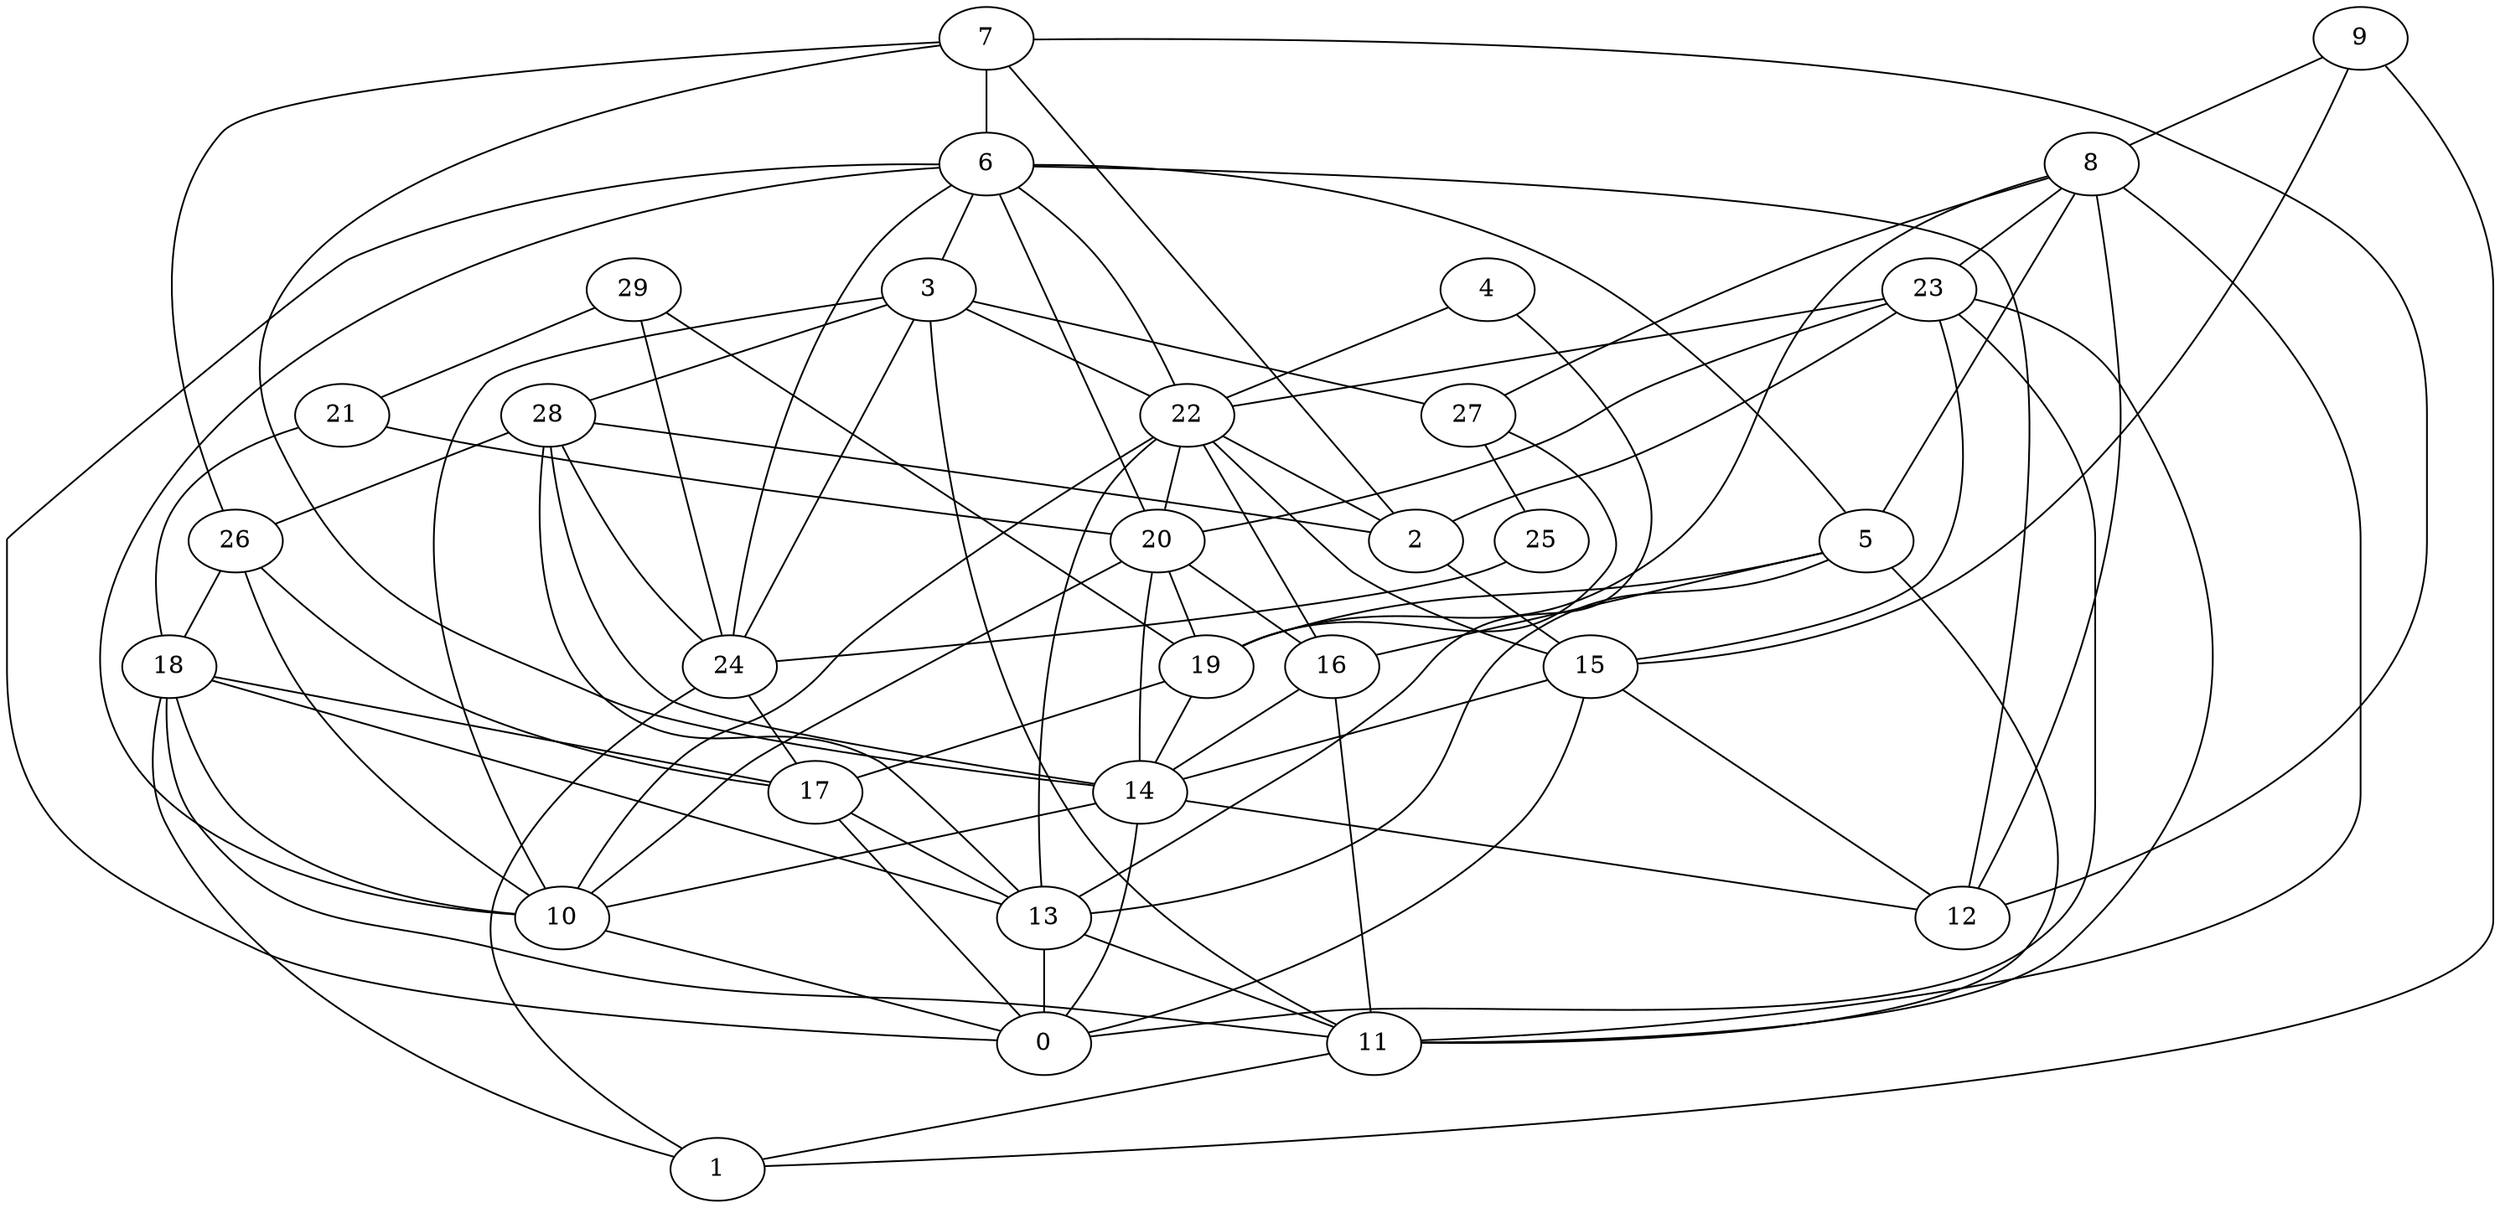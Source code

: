 digraph GG_graph {

subgraph G_graph {
edge [color = black]
"19" -> "14" [dir = none]
"20" -> "10" [dir = none]
"20" -> "19" [dir = none]
"20" -> "16" [dir = none]
"20" -> "14" [dir = none]
"23" -> "20" [dir = none]
"23" -> "15" [dir = none]
"23" -> "0" [dir = none]
"23" -> "2" [dir = none]
"21" -> "20" [dir = none]
"21" -> "18" [dir = none]
"14" -> "0" [dir = none]
"14" -> "10" [dir = none]
"26" -> "18" [dir = none]
"29" -> "24" [dir = none]
"29" -> "21" [dir = none]
"29" -> "19" [dir = none]
"15" -> "0" [dir = none]
"15" -> "14" [dir = none]
"15" -> "12" [dir = none]
"13" -> "11" [dir = none]
"13" -> "0" [dir = none]
"18" -> "11" [dir = none]
"18" -> "10" [dir = none]
"18" -> "17" [dir = none]
"18" -> "13" [dir = none]
"11" -> "1" [dir = none]
"28" -> "26" [dir = none]
"28" -> "2" [dir = none]
"28" -> "13" [dir = none]
"7" -> "6" [dir = none]
"7" -> "14" [dir = none]
"7" -> "26" [dir = none]
"27" -> "25" [dir = none]
"27" -> "19" [dir = none]
"22" -> "2" [dir = none]
"22" -> "20" [dir = none]
"22" -> "10" [dir = none]
"9" -> "8" [dir = none]
"9" -> "15" [dir = none]
"9" -> "1" [dir = none]
"17" -> "13" [dir = none]
"6" -> "12" [dir = none]
"6" -> "22" [dir = none]
"6" -> "20" [dir = none]
"3" -> "28" [dir = none]
"3" -> "10" [dir = none]
"3" -> "24" [dir = none]
"16" -> "11" [dir = none]
"8" -> "11" [dir = none]
"8" -> "27" [dir = none]
"24" -> "1" [dir = none]
"5" -> "13" [dir = none]
"5" -> "16" [dir = none]
"5" -> "11" [dir = none]
"25" -> "24" [dir = none]
"4" -> "13" [dir = none]
"4" -> "22" [dir = none]
"16" -> "14" [dir = none]
"7" -> "12" [dir = none]
"6" -> "10" [dir = none]
"28" -> "14" [dir = none]
"3" -> "27" [dir = none]
"22" -> "16" [dir = none]
"5" -> "19" [dir = none]
"18" -> "1" [dir = none]
"6" -> "3" [dir = none]
"3" -> "11" [dir = none]
"14" -> "12" [dir = none]
"24" -> "17" [dir = none]
"6" -> "24" [dir = none]
"2" -> "15" [dir = none]
"19" -> "17" [dir = none]
"28" -> "24" [dir = none]
"8" -> "5" [dir = none]
"26" -> "17" [dir = none]
"6" -> "5" [dir = none]
"23" -> "11" [dir = none]
"8" -> "19" [dir = none]
"8" -> "23" [dir = none]
"8" -> "12" [dir = none]
"7" -> "2" [dir = none]
"10" -> "0" [dir = none]
"3" -> "22" [dir = none]
"22" -> "15" [dir = none]
"17" -> "0" [dir = none]
"23" -> "22" [dir = none]
"22" -> "13" [dir = none]
"6" -> "0" [dir = none]
"26" -> "10" [dir = none]
}

}
